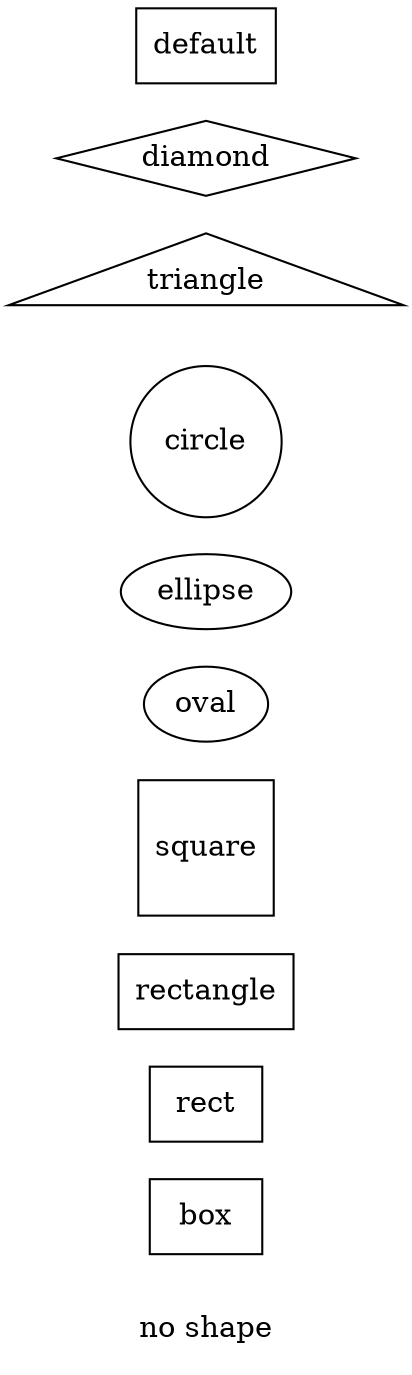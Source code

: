 digraph shapes {
    rankdir=LR
    0 [shape=plaintext label="no shape"]
    1 [shape=box label=box]
    2 [shape=rect label=rect]
    3 [shape=rectangle label=rectangle]
    4 [shape=square label=square]
    5 [shape=oval label=oval]
    6 [shape=ellipse label=ellipse]
    7 [shape=circle label=circle]
    8 [shape=triangle label=triangle]
    9 [shape=diamond label=diamond]
    10 [shape=default label=default]
}